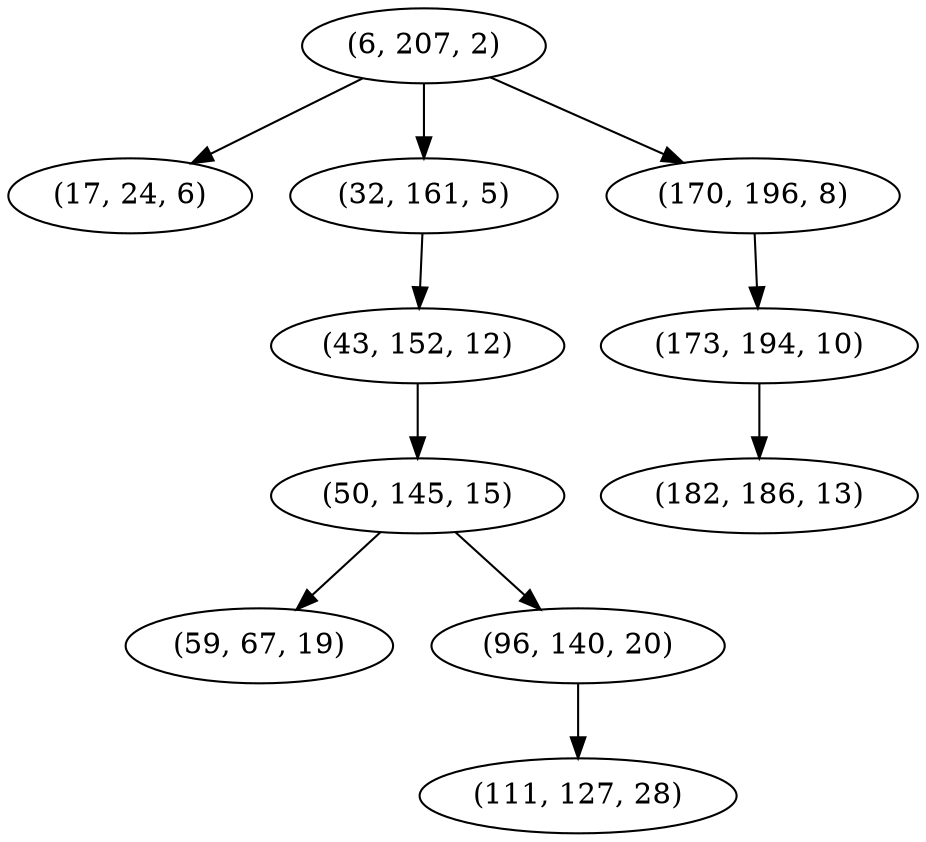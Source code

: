digraph tree {
    "(6, 207, 2)";
    "(17, 24, 6)";
    "(32, 161, 5)";
    "(43, 152, 12)";
    "(50, 145, 15)";
    "(59, 67, 19)";
    "(96, 140, 20)";
    "(111, 127, 28)";
    "(170, 196, 8)";
    "(173, 194, 10)";
    "(182, 186, 13)";
    "(6, 207, 2)" -> "(17, 24, 6)";
    "(6, 207, 2)" -> "(32, 161, 5)";
    "(6, 207, 2)" -> "(170, 196, 8)";
    "(32, 161, 5)" -> "(43, 152, 12)";
    "(43, 152, 12)" -> "(50, 145, 15)";
    "(50, 145, 15)" -> "(59, 67, 19)";
    "(50, 145, 15)" -> "(96, 140, 20)";
    "(96, 140, 20)" -> "(111, 127, 28)";
    "(170, 196, 8)" -> "(173, 194, 10)";
    "(173, 194, 10)" -> "(182, 186, 13)";
}

